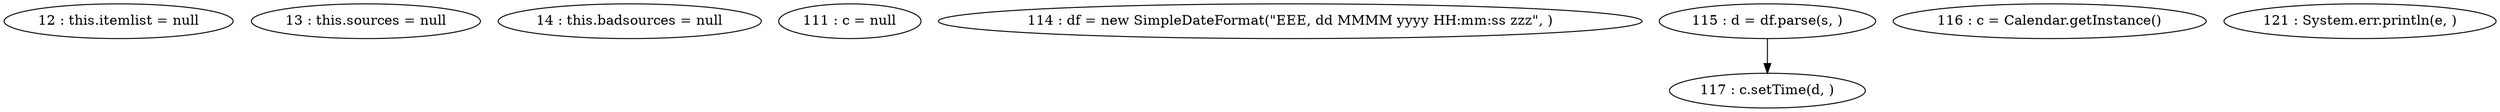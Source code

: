 digraph G {
"12 : this.itemlist = null"
"13 : this.sources = null"
"14 : this.badsources = null"
"111 : c = null"
"114 : df = new SimpleDateFormat(\"EEE, dd MMMM yyyy HH:mm:ss zzz\", )"
"115 : d = df.parse(s, )"
"115 : d = df.parse(s, )" -> "117 : c.setTime(d, )"
"116 : c = Calendar.getInstance()"
"117 : c.setTime(d, )"
"121 : System.err.println(e, )"
}